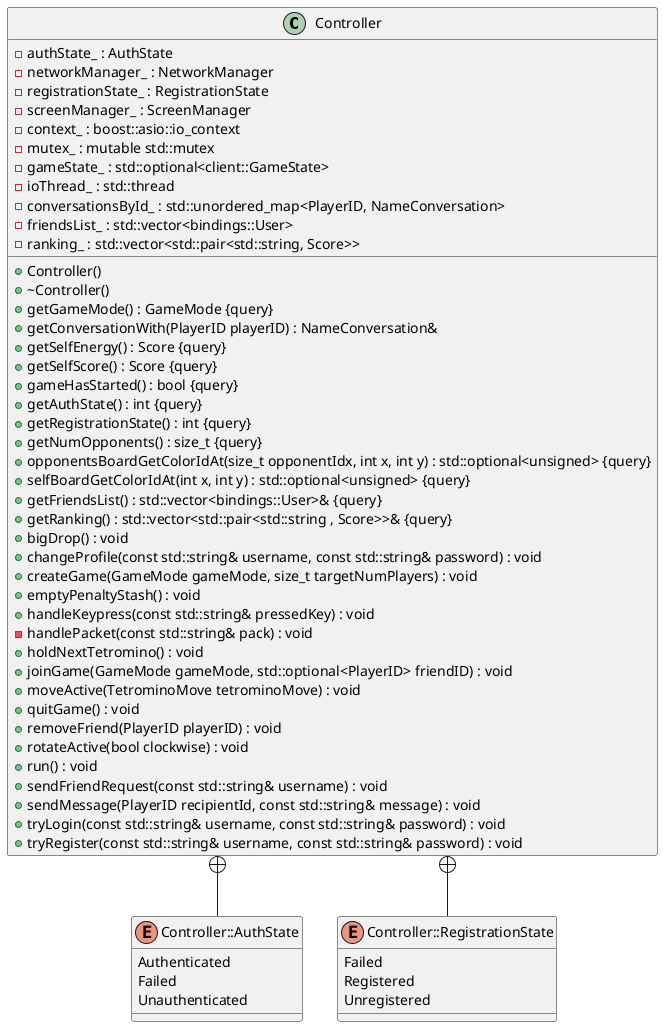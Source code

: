 @startuml ControllerClass


skinparam linetype ortho


/' Objects '/

class Controller {
	+Controller()
	+~Controller()
	-authState_ : AuthState
	+getGameMode() : GameMode {query}
	+getConversationWith(PlayerID playerID) : NameConversation&
	-networkManager_ : NetworkManager
	-registrationState_ : RegistrationState
	+getSelfEnergy() : Score {query}
	+getSelfScore() : Score {query}
	-screenManager_ : ScreenManager
	+gameHasStarted() : bool {query}
	-context_ : boost::asio::io_context
	+getAuthState() : int {query}
	+getRegistrationState() : int {query}
	-mutex_ : mutable std::mutex
	+getNumOpponents() : size_t {query}
	-gameState_ : std::optional<client::GameState>
	+opponentsBoardGetColorIdAt(size_t opponentIdx, int x, int y) : std::optional<unsigned> {query}
	+selfBoardGetColorIdAt(int x, int y) : std::optional<unsigned> {query}
	-ioThread_ : std::thread
	-conversationsById_ : std::unordered_map<PlayerID, NameConversation>
	-friendsList_ : std::vector<bindings::User>
	+getFriendsList() : std::vector<bindings::User>& {query}
	+getRanking() : std::vector<std::pair<std::string , Score>>& {query}
	-ranking_ : std::vector<std::pair<std::string, Score>>
	+bigDrop() : void
	+changeProfile(const std::string& username, const std::string& password) : void
	+createGame(GameMode gameMode, size_t targetNumPlayers) : void
	+emptyPenaltyStash() : void
	+handleKeypress(const std::string& pressedKey) : void
	-handlePacket(const std::string& pack) : void
	+holdNextTetromino() : void
	+joinGame(GameMode gameMode, std::optional<PlayerID> friendID) : void
	+moveActive(TetrominoMove tetrominoMove) : void
	+quitGame() : void
	+removeFriend(PlayerID playerID) : void
	+rotateActive(bool clockwise) : void
	+run() : void
	+sendFriendRequest(const std::string& username) : void
	+sendMessage(PlayerID recipientId, const std::string& message) : void
	+tryLogin(const std::string& username, const std::string& password) : void
	+tryRegister(const std::string& username, const std::string& password) : void
}


enum Controller::AuthState {
	Authenticated
	Failed
	Unauthenticated
}


enum Controller::RegistrationState {
	Failed
	Registered
	Unregistered
}





/' Inheritance relationships '/




/' Aggregation relationships '/





/' Nested objects '/

Controller +-- Controller::AuthState


Controller +-- Controller::RegistrationState




@enduml
